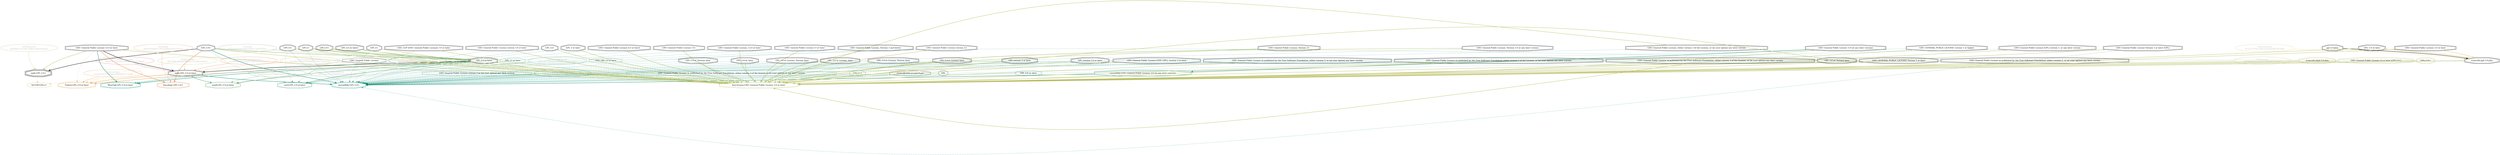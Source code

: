 strict digraph {
    node [shape=box];
    graph [splines=curved];
    1989 [label="SPDXLicense\n9dd9bfbc74154b75fbb416dfeafdb942"
         ,fontcolor=gray
         ,color="#b8bf62"
         ,fillcolor="beige;1"
         ,shape=ellipse];
    1990 [label="spdx:GPL-3.0+"
         ,shape=tripleoctagon];
    1991 [label="GPL-3.0+"
         ,shape=doubleoctagon];
    1992 [label="GNU General Public License v3.0 or later"
         ,shape=doubleoctagon];
    2005 [label="SPDXLicense\n9017806c9d1bb18945ecb3e8063a5658"
         ,fontcolor=gray
         ,color="#b8bf62"
         ,fillcolor="beige;1"
         ,shape=ellipse];
    2006 [label="spdx:GPL-3.0-or-later"
         ,shape=doubleoctagon];
    2007 [label="GPL-3.0-or-later"
         ,shape=doubleoctagon];
    6668 [label="FedoraEntry\n21ea9b3871265361aa39daf647274a60"
         ,fontcolor=gray
         ,color="#e09d4b"
         ,fillcolor="beige;1"
         ,shape=ellipse];
    6669 [label="Fedora:GPL-3.0-or-later"
         ,color="#e09d4b"
         ,shape=doubleoctagon];
    6670 [label="GPLv3+"
         ,shape=doubleoctagon];
    9343 [label="GNU General Public License"
         ,shape=octagon];
    9357 [label="BlueOakCouncil\n4d90dc902e7ac3be81589cf10ecc0b43"
         ,fontcolor=gray
         ,color="#00876c"
         ,fillcolor="beige;1"
         ,shape=ellipse];
    9358 [label="BlueOak:GPL-3.0-or-later"
         ,color="#00876c"
         ,shape=doubleoctagon];
    9588 [label="OSADLRule\n01e8f301ebc6584fb61de9a2ebe9cd00"
         ,fontcolor=gray
         ,color="#58a066"
         ,fillcolor="beige;1"
         ,shape=ellipse];
    9589 [label="osadl:GPL-3.0-or-later"
         ,color="#58a066"
         ,shape=doubleoctagon];
    9878 [label="OSADLMatrix\ne6d1caa35523df2f9b10aae5deb6dcf4"
         ,fontcolor=gray
         ,color="#58a066"
         ,fillcolor="beige;1"
         ,shape=ellipse];
    10218 [label="fsf:GNUGPLv3"
          ,color="#deb256"
          ,shape=octagon];
    16697 [label="ScancodeData\n6c1ac257942c9b03ec6d569b478f3b89"
          ,fontcolor=gray
          ,color="#dac767"
          ,fillcolor="beige;1"
          ,shape=ellipse];
    16698 [label="scancode:gpl-3.0-plus"
          ,shape=doubleoctagon];
    16699 [label="gpl-3.0-plus"
          ,shape=doubleoctagon];
    16700 [label="GPL 3.0 or later"
          ,shape=doubleoctagon];
    16701 [label="GNU General Public License 3.0 or later"
          ,shape=doubleoctagon];
    18094 [label="scancode:kde-accepted-gpl"
          ,shape=octagon];
    25914 [label="Fossology\nd682db604b517f45e349b2584a02b1a2"
          ,fontcolor=gray
          ,color="#e18745"
          ,fillcolor="beige;1"
          ,shape=ellipse];
    25915 [label="fossology:GPL-3.0+"
          ,color="#e18745"
          ,shape=doubleoctagon];
    27164 [label=GPL,shape=octagon];
    28727 [label="OrtLicenseCategorization\ncba09db8f9dc4c502726bf747f187cde"
          ,fontcolor=gray
          ,color="#e06f45"
          ,fillcolor="beige;1"
          ,shape=ellipse];
    35492 [label="OrtLicenseCategorization\nbaa80b1489be87856693191b1342b54f"
          ,fontcolor=gray
          ,color="#e09d4b"
          ,fillcolor="beige;1"
          ,shape=ellipse];
    36924 [label="CavilLicenseChange\na9fb62f376ab0e943b9d81443261ab37"
          ,fontcolor=gray
          ,color="#379469"
          ,fillcolor="beige;1"
          ,shape=ellipse];
    36925 [label="cavil:GPL-3.0-or-later"
          ,color="#379469"
          ,shape=doubleoctagon];
    36926 [label="GNU GPL v3 or later"
          ,color="#379469"
          ,shape=octagon];
    36927 [label="GPL v3 or later"
          ,color="#379469"
          ,shape=octagon];
    36928 [label="GPL-3+"
          ,shape=doubleoctagon];
    42681 [label="MetaeffektLicense\n04cafe3d660ddd07c5eb5f48bac14a9a"
          ,fontcolor=gray
          ,color="#00876c"
          ,fillcolor="beige;1"
          ,shape=ellipse];
    42682 [label="metaeffekt:GPL-3.0+"
          ,color="#00876c"
          ,shape=doubleoctagon];
    42683 [label="metaeffekt:GNU General Public License 3.0 (or any later version)"
          ,color="#00876c"
          ,shape=doubleoctagon];
    42684 [label="GNU General Public License 3.0 (or any later version)"
          ,shape=doubleoctagon];
    42685 [label="GNU GENERAL PUBLIC LICENSE version 3 or higher"
          ,shape=doubleoctagon];
    42686 [label="GNU General Public License (GPL) version 3, or any later version"
          ,shape=doubleoctagon];
    42687 [label="GNU General Public License Version 3 or later (GPL)"
          ,shape=doubleoctagon];
    42688 [label="GNU General Public License v3 or later"
          ,shape=doubleoctagon];
    42689 [label="GNU General Public License version 3+"
          ,shape=doubleoctagon];
    42690 [label="GNU General Public License, Version 3.0 or any later version"
          ,shape=doubleoctagon];
    42691 [label="GNU General Public License; either version 3 of the License, or (at your option) any later version"
          ,shape=doubleoctagon];
    42692 [label="GNU General Public License version 3 or (at your option) any later version"
          ,color="#00876c"
          ,shape=octagon];
    42693 [label="GNU LGP (GNU General Public License), V3 or later"
          ,shape=doubleoctagon];
    42694 [label="GNU General Public License version 3.0 or later"
          ,shape=doubleoctagon];
    42695 [label="GPL v3+"
          ,shape=doubleoctagon];
    42696 [label="GPL 3 or later"
          ,shape=doubleoctagon];
    42697 [label="GPL3+"
          ,shape=doubleoctagon];
    42698 [label="GPLv3 +"
          ,color="#00876c"
          ,shape=octagon];
    42699 [label="GNU General Public License (v3 or later)"
          ,shape=doubleoctagon];
    42700 [label="GNU General Public License v3+"
          ,shape=doubleoctagon];
    42701 [label="GNU General Public License, v3.0 or later"
          ,shape=doubleoctagon];
    42702 [label="GNU General Public License, Version 3 and better"
          ,shape=doubleoctagon];
    42703 [label="GNU General Public License, Version 3+"
          ,shape=doubleoctagon];
    42704 [label="GNU GENERAL PUBLIC LICENSE Version 3 or later"
          ,shape=doubleoctagon];
    42705 [label="GNU General Public License as published by the Free Software Foundation; either version 3, or (at your option) any later version"
          ,shape=doubleoctagon];
    42706 [label="GNU General Public License as published by the Free Software Foundation, either version 3, or (at your option) any later version"
          ,shape=doubleoctagon];
    42707 [label="GNU General Public License as published by the Free Software Foundation; either version 3 of the License, or (at your option) any later version"
          ,shape=doubleoctagon];
    42708 [label="GNU General Public License as published by the Free Software Foundation, either version 3 of the License, or (at your option) any later version"
          ,shape=doubleoctagon];
    42709 [label="GPL 3.0 or, Version later"
          ,shape=doubleoctagon];
    42710 [label="GPL 3.0 or, later"
          ,color="#00876c"
          ,shape=octagon];
    42711 [label="GPL-3.0-or, Version later"
          ,shape=doubleoctagon];
    42712 [label="GPL-3.0-or, later"
          ,shape=doubleoctagon];
    42713 [label="GPL 3.0 or License, Version later"
          ,shape=doubleoctagon];
    42714 [label="GPL 3.0 or License, later"
          ,shape=doubleoctagon];
    42715 [label="GPL-3.0-or License, Version later"
          ,shape=doubleoctagon];
    42716 [label="GPL-3.0-or License later"
          ,shape=doubleoctagon];
    42717 [label="GPL version 3 or later"
          ,shape=doubleoctagon];
    42718 [label="GPL version 3.0 or later"
          ,shape=doubleoctagon];
    42719 [label="GNU General Public License (GNU GPL), version 3 or later"
          ,shape=doubleoctagon];
    42720 [label="GNU General Public License as published by the Free Software Foundation; either version 3 of the license or (at your option) at any later version"
          ,color="#00876c"
          ,shape=octagon];
    49989 [label="HermineLicense\n04a61b15a6c30e4b66abf1262dc36dc8"
          ,fontcolor=gray
          ,color="#dc574a"
          ,fillcolor="beige;1"
          ,shape=ellipse];
    50576 [label="FossLicense\na7d086892decaefa1170d0ff814b6911"
          ,fontcolor=gray
          ,color="#b8bf62"
          ,fillcolor="beige;1"
          ,shape=ellipse];
    50577 [label="foss-license:GNU General Public License 3.0 or later"
          ,color="#b8bf62"
          ,shape=doubleoctagon];
    50578 [label="GPL3.0+"
          ,shape=doubleoctagon];
    50579 [label="GPL (v3 or later)"
          ,shape=doubleoctagon];
    50580 [label="scancode://gpl-3.0-plus"
          ,color="#b8bf62"
          ,shape=doubleoctagon];
    50581 [label="GNU General Public License v3 or later (GPLv3+)"
          ,color="#b8bf62"
          ,shape=doubleoctagon];
    50582 [label="GPLv3.0+"
          ,color="#b8bf62"
          ,shape=doubleoctagon];
    56002 [label="Curation\n47be8d90bdb1a8bc02b9e7c8a55f70c0"
          ,fontcolor=gray
          ,color="#78ab63"
          ,fillcolor="beige;1"
          ,shape=ellipse];
    1989 -> 1990 [weight=0.5
                 ,color="#b8bf62"];
    1990 -> 10218 [style=dashed
                  ,arrowhead=vee
                  ,weight=0.5
                  ,color="#deb256"];
    1991 -> 1990 [style=bold
                 ,arrowhead=vee
                 ,weight=0.7];
    1991 -> 2007 [style=bold
                 ,arrowhead=vee
                 ,weight=0.7
                 ,color="#78ab63"];
    1991 -> 25915 [style=bold
                  ,arrowhead=vee
                  ,weight=0.7
                  ,color="#e18745"];
    1991 -> 36925 [style=dashed
                  ,arrowhead=vee
                  ,weight=0.5
                  ,color="#379469"];
    1991 -> 42682 [style=bold
                  ,arrowhead=vee
                  ,weight=0.7
                  ,color="#00876c"];
    1991 -> 42682 [style=bold
                  ,arrowhead=vee
                  ,weight=0.7
                  ,color="#00876c"];
    1991 -> 50577 [style=bold
                  ,arrowhead=vee
                  ,weight=0.7
                  ,color="#b8bf62"];
    1992 -> 1990 [style=bold
                 ,arrowhead=vee
                 ,weight=0.7
                 ,color="#b8bf62"];
    1992 -> 2006 [style=bold
                 ,arrowhead=vee
                 ,weight=0.7];
    1992 -> 6669 [style=dashed
                 ,arrowhead=vee
                 ,weight=0.5
                 ,color="#e09d4b"];
    1992 -> 9358 [style=bold
                 ,arrowhead=vee
                 ,weight=0.7
                 ,color="#00876c"];
    1992 -> 25915 [style=bold
                  ,arrowhead=vee
                  ,weight=0.7
                  ,color="#e18745"];
    1992 -> 50577 [style=bold
                  ,arrowhead=vee
                  ,weight=0.7
                  ,color="#b8bf62"];
    2005 -> 2006 [weight=0.5
                 ,color="#b8bf62"];
    2006 -> 6669 [style=bold
                 ,arrowhead=vee
                 ,weight=0.7
                 ,color="#e09d4b"];
    2006 -> 9589 [style=bold
                 ,arrowhead=vee
                 ,weight=0.7
                 ,color="#58a066"];
    2006 -> 10218 [style=dashed
                  ,arrowhead=vee
                  ,weight=0.5
                  ,color="#deb256"];
    2006 -> 42682 [style=bold
                  ,arrowhead=vee
                  ,weight=0.7
                  ,color="#00876c"];
    2007 -> 2006 [style=bold
                 ,arrowhead=vee
                 ,weight=0.7];
    2007 -> 6669 [style=bold
                 ,arrowhead=vee
                 ,weight=0.7
                 ,color="#e09d4b"];
    2007 -> 9358 [style=bold
                 ,arrowhead=vee
                 ,weight=0.7
                 ,color="#00876c"];
    2007 -> 9589 [style=bold
                 ,arrowhead=vee
                 ,weight=0.7
                 ,color="#58a066"];
    2007 -> 36925 [style=bold
                  ,arrowhead=vee
                  ,weight=0.7
                  ,color="#379469"];
    2007 -> 36925 [style=bold
                  ,arrowhead=vee
                  ,weight=0.7
                  ,color="#379469"];
    2007 -> 42682 [style=dashed
                  ,arrowhead=vee
                  ,weight=0.5
                  ,color="#00876c"];
    2007 -> 50577 [style=bold
                  ,arrowhead=vee
                  ,weight=0.7
                  ,color="#b8bf62"];
    6668 -> 6669 [weight=0.5
                 ,color="#e09d4b"];
    6670 -> 6669 [style=dashed
                 ,arrowhead=vee
                 ,weight=0.5
                 ,color="#e09d4b"];
    6670 -> 36925 [style=dashed
                  ,arrowhead=vee
                  ,weight=0.5
                  ,color="#379469"];
    6670 -> 42682 [style=dashed
                  ,arrowhead=vee
                  ,weight=0.5
                  ,color="#00876c"];
    6670 -> 50577 [style=bold
                  ,arrowhead=vee
                  ,weight=0.7
                  ,color="#b8bf62"];
    9343 -> 9358 [style=dashed
                 ,arrowhead=vee
                 ,weight=0.5
                 ,color="#00876c"];
    9357 -> 9358 [weight=0.5
                 ,color="#00876c"];
    9588 -> 9589 [weight=0.5
                 ,color="#58a066"];
    9878 -> 9589 [weight=0.5
                 ,color="#58a066"];
    16697 -> 16698 [weight=0.5
                   ,color="#dac767"];
    16698 -> 42682 [style=dashed
                   ,arrowhead=vee
                   ,weight=0.5
                   ,color="#00876c"];
    16698 -> 50577 [style=bold
                   ,arrowhead=vee
                   ,weight=0.7
                   ,color="#b8bf62"];
    16699 -> 16698 [style=bold
                   ,arrowhead=vee
                   ,weight=0.7];
    16700 -> 16698 [style=bold
                   ,arrowhead=vee
                   ,weight=0.7
                   ,color="#dac767"];
    16700 -> 50577 [style=bold
                   ,arrowhead=vee
                   ,weight=0.7
                   ,color="#b8bf62"];
    16701 -> 16698 [style=bold
                   ,arrowhead=vee
                   ,weight=0.7
                   ,color="#dac767"];
    16701 -> 50577 [style=bold
                   ,arrowhead=vee
                   ,weight=0.7
                   ,color="#b8bf62"];
    18094 -> 42682 [style=dashed
                   ,arrowhead=vee
                   ,weight=0.5
                   ,color="#00876c"];
    25914 -> 25915 [weight=0.5
                   ,color="#e18745"];
    27164 -> 42682 [style=dashed
                   ,arrowhead=vee
                   ,weight=0.5
                   ,color="#00876c"];
    28727 -> 2006 [weight=0.5
                  ,color="#e06f45"];
    35492 -> 2006 [weight=0.5
                  ,color="#e09d4b"];
    36924 -> 36925 [weight=0.5
                   ,color="#379469"];
    36926 -> 36925 [style=dashed
                   ,arrowhead=vee
                   ,weight=0.5
                   ,color="#379469"];
    36927 -> 36925 [style=dashed
                   ,arrowhead=vee
                   ,weight=0.5
                   ,color="#379469"];
    36928 -> 36925 [style=dashed
                   ,arrowhead=vee
                   ,weight=0.5
                   ,color="#379469"];
    36928 -> 42682 [style=dashed
                   ,arrowhead=vee
                   ,weight=0.5
                   ,color="#00876c"];
    36928 -> 50577 [style=bold
                   ,arrowhead=vee
                   ,weight=0.7
                   ,color="#b8bf62"];
    42681 -> 42682 [weight=0.5
                   ,color="#00876c"];
    42683 -> 42682 [style=bold
                   ,arrowhead=vee
                   ,weight=0.7
                   ,color="#00876c"];
    42684 -> 42683 [style=bold
                   ,arrowhead=vee
                   ,weight=0.7
                   ,color="#00876c"];
    42684 -> 50577 [style=bold
                   ,arrowhead=vee
                   ,weight=0.7
                   ,color="#b8bf62"];
    42685 -> 42682 [style=dashed
                   ,arrowhead=vee
                   ,weight=0.5
                   ,color="#00876c"];
    42685 -> 50577 [style=bold
                   ,arrowhead=vee
                   ,weight=0.7
                   ,color="#b8bf62"];
    42686 -> 42682 [style=dashed
                   ,arrowhead=vee
                   ,weight=0.5
                   ,color="#00876c"];
    42686 -> 50577 [style=bold
                   ,arrowhead=vee
                   ,weight=0.7
                   ,color="#b8bf62"];
    42687 -> 42682 [style=dashed
                   ,arrowhead=vee
                   ,weight=0.5
                   ,color="#00876c"];
    42687 -> 50577 [style=bold
                   ,arrowhead=vee
                   ,weight=0.7
                   ,color="#b8bf62"];
    42688 -> 42682 [style=dashed
                   ,arrowhead=vee
                   ,weight=0.5
                   ,color="#00876c"];
    42688 -> 50577 [style=bold
                   ,arrowhead=vee
                   ,weight=0.7
                   ,color="#b8bf62"];
    42689 -> 42682 [style=dashed
                   ,arrowhead=vee
                   ,weight=0.5
                   ,color="#00876c"];
    42689 -> 50577 [style=bold
                   ,arrowhead=vee
                   ,weight=0.7
                   ,color="#b8bf62"];
    42690 -> 42682 [style=dashed
                   ,arrowhead=vee
                   ,weight=0.5
                   ,color="#00876c"];
    42690 -> 50577 [style=bold
                   ,arrowhead=vee
                   ,weight=0.7
                   ,color="#b8bf62"];
    42691 -> 42682 [style=dashed
                   ,arrowhead=vee
                   ,weight=0.5
                   ,color="#00876c"];
    42691 -> 50577 [style=bold
                   ,arrowhead=vee
                   ,weight=0.7
                   ,color="#b8bf62"];
    42692 -> 42682 [style=dashed
                   ,arrowhead=vee
                   ,weight=0.5
                   ,color="#00876c"];
    42693 -> 42682 [style=dashed
                   ,arrowhead=vee
                   ,weight=0.5
                   ,color="#00876c"];
    42693 -> 50577 [style=bold
                   ,arrowhead=vee
                   ,weight=0.7
                   ,color="#b8bf62"];
    42694 -> 42682 [style=dashed
                   ,arrowhead=vee
                   ,weight=0.5
                   ,color="#00876c"];
    42694 -> 50577 [style=bold
                   ,arrowhead=vee
                   ,weight=0.7
                   ,color="#b8bf62"];
    42695 -> 42682 [style=dashed
                   ,arrowhead=vee
                   ,weight=0.5
                   ,color="#00876c"];
    42695 -> 50577 [style=bold
                   ,arrowhead=vee
                   ,weight=0.7
                   ,color="#b8bf62"];
    42696 -> 42682 [style=dashed
                   ,arrowhead=vee
                   ,weight=0.5
                   ,color="#00876c"];
    42696 -> 50577 [style=bold
                   ,arrowhead=vee
                   ,weight=0.7
                   ,color="#b8bf62"];
    42697 -> 2007 [style=bold
                  ,arrowhead=vee
                  ,weight=0.7
                  ,color="#78ab63"];
    42697 -> 42682 [style=dashed
                   ,arrowhead=vee
                   ,weight=0.5
                   ,color="#00876c"];
    42697 -> 50577 [style=bold
                   ,arrowhead=vee
                   ,weight=0.7
                   ,color="#b8bf62"];
    42698 -> 42682 [style=dashed
                   ,arrowhead=vee
                   ,weight=0.5
                   ,color="#00876c"];
    42699 -> 42682 [style=dashed
                   ,arrowhead=vee
                   ,weight=0.5
                   ,color="#00876c"];
    42699 -> 50577 [style=bold
                   ,arrowhead=vee
                   ,weight=0.7
                   ,color="#b8bf62"];
    42700 -> 42682 [style=dashed
                   ,arrowhead=vee
                   ,weight=0.5
                   ,color="#00876c"];
    42700 -> 50577 [style=bold
                   ,arrowhead=vee
                   ,weight=0.7
                   ,color="#b8bf62"];
    42701 -> 42682 [style=dashed
                   ,arrowhead=vee
                   ,weight=0.5
                   ,color="#00876c"];
    42701 -> 50577 [style=bold
                   ,arrowhead=vee
                   ,weight=0.7
                   ,color="#b8bf62"];
    42702 -> 42682 [style=dashed
                   ,arrowhead=vee
                   ,weight=0.5
                   ,color="#00876c"];
    42702 -> 50577 [style=bold
                   ,arrowhead=vee
                   ,weight=0.7
                   ,color="#b8bf62"];
    42703 -> 42682 [style=dashed
                   ,arrowhead=vee
                   ,weight=0.5
                   ,color="#00876c"];
    42703 -> 50577 [style=bold
                   ,arrowhead=vee
                   ,weight=0.7
                   ,color="#b8bf62"];
    42704 -> 42682 [style=dashed
                   ,arrowhead=vee
                   ,weight=0.5
                   ,color="#00876c"];
    42704 -> 50577 [style=bold
                   ,arrowhead=vee
                   ,weight=0.7
                   ,color="#b8bf62"];
    42705 -> 42682 [style=dashed
                   ,arrowhead=vee
                   ,weight=0.5
                   ,color="#00876c"];
    42705 -> 50577 [style=bold
                   ,arrowhead=vee
                   ,weight=0.7
                   ,color="#b8bf62"];
    42706 -> 42682 [style=dashed
                   ,arrowhead=vee
                   ,weight=0.5
                   ,color="#00876c"];
    42706 -> 50577 [style=bold
                   ,arrowhead=vee
                   ,weight=0.7
                   ,color="#b8bf62"];
    42707 -> 42682 [style=dashed
                   ,arrowhead=vee
                   ,weight=0.5
                   ,color="#00876c"];
    42707 -> 50577 [style=bold
                   ,arrowhead=vee
                   ,weight=0.7
                   ,color="#b8bf62"];
    42708 -> 42682 [style=dashed
                   ,arrowhead=vee
                   ,weight=0.5
                   ,color="#00876c"];
    42708 -> 50577 [style=bold
                   ,arrowhead=vee
                   ,weight=0.7
                   ,color="#b8bf62"];
    42709 -> 42682 [style=dashed
                   ,arrowhead=vee
                   ,weight=0.5
                   ,color="#00876c"];
    42709 -> 50577 [style=bold
                   ,arrowhead=vee
                   ,weight=0.7
                   ,color="#b8bf62"];
    42710 -> 42682 [style=dashed
                   ,arrowhead=vee
                   ,weight=0.5
                   ,color="#00876c"];
    42711 -> 42682 [style=dashed
                   ,arrowhead=vee
                   ,weight=0.5
                   ,color="#00876c"];
    42711 -> 50577 [style=bold
                   ,arrowhead=vee
                   ,weight=0.7
                   ,color="#b8bf62"];
    42712 -> 42682 [style=dashed
                   ,arrowhead=vee
                   ,weight=0.5
                   ,color="#00876c"];
    42712 -> 50577 [style=bold
                   ,arrowhead=vee
                   ,weight=0.7
                   ,color="#b8bf62"];
    42713 -> 42682 [style=dashed
                   ,arrowhead=vee
                   ,weight=0.5
                   ,color="#00876c"];
    42713 -> 50577 [style=bold
                   ,arrowhead=vee
                   ,weight=0.7
                   ,color="#b8bf62"];
    42714 -> 42682 [style=dashed
                   ,arrowhead=vee
                   ,weight=0.5
                   ,color="#00876c"];
    42714 -> 50577 [style=bold
                   ,arrowhead=vee
                   ,weight=0.7
                   ,color="#b8bf62"];
    42715 -> 42682 [style=dashed
                   ,arrowhead=vee
                   ,weight=0.5
                   ,color="#00876c"];
    42715 -> 50577 [style=bold
                   ,arrowhead=vee
                   ,weight=0.7
                   ,color="#b8bf62"];
    42716 -> 42682 [style=dashed
                   ,arrowhead=vee
                   ,weight=0.5
                   ,color="#00876c"];
    42716 -> 50577 [style=bold
                   ,arrowhead=vee
                   ,weight=0.7
                   ,color="#b8bf62"];
    42717 -> 42682 [style=dashed
                   ,arrowhead=vee
                   ,weight=0.5
                   ,color="#00876c"];
    42717 -> 50577 [style=bold
                   ,arrowhead=vee
                   ,weight=0.7
                   ,color="#b8bf62"];
    42718 -> 42682 [style=dashed
                   ,arrowhead=vee
                   ,weight=0.5
                   ,color="#00876c"];
    42718 -> 50577 [style=bold
                   ,arrowhead=vee
                   ,weight=0.7
                   ,color="#b8bf62"];
    42719 -> 42682 [style=dashed
                   ,arrowhead=vee
                   ,weight=0.5
                   ,color="#00876c"];
    42719 -> 50577 [style=bold
                   ,arrowhead=vee
                   ,weight=0.7
                   ,color="#b8bf62"];
    42720 -> 42682 [style=dashed
                   ,arrowhead=vee
                   ,weight=0.5
                   ,color="#00876c"];
    49989 -> 2006 [weight=0.5
                  ,color="#dc574a"];
    50576 -> 50577 [weight=0.5
                   ,color="#b8bf62"];
    50578 -> 2007 [style=bold
                  ,arrowhead=vee
                  ,weight=0.7
                  ,color="#78ab63"];
    50578 -> 50577 [style=bold
                   ,arrowhead=vee
                   ,weight=0.7
                   ,color="#b8bf62"];
    50579 -> 2007 [style=bold
                  ,arrowhead=vee
                  ,weight=0.7
                  ,color="#78ab63"];
    50579 -> 50577 [style=bold
                   ,arrowhead=vee
                   ,weight=0.7
                   ,color="#b8bf62"];
    50580 -> 50577 [style=bold
                   ,arrowhead=vee
                   ,weight=0.7
                   ,color="#b8bf62"];
    50581 -> 50577 [style=bold
                   ,arrowhead=vee
                   ,weight=0.7
                   ,color="#b8bf62"];
    50582 -> 50577 [style=bold
                   ,arrowhead=vee
                   ,weight=0.7
                   ,color="#b8bf62"];
    56002 -> 2007 [weight=0.5
                  ,color="#78ab63"];
}
